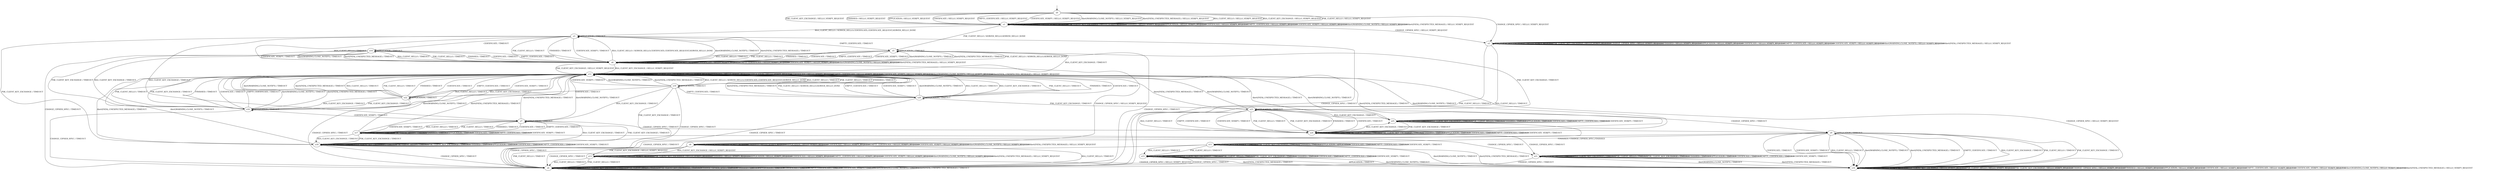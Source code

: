 digraph h9 {
s0 [label="s0"];
s1 [label="s1"];
s2 [label="s2"];
s3 [label="s3"];
s4 [label="s4"];
s5 [label="s5"];
s6 [label="s6"];
s7 [label="s7"];
s12 [label="s12"];
s14 [label="s14"];
s18 [label="s18"];
s23 [label="s23"];
s8 [label="s8"];
s9 [label="s9"];
s16 [label="s16"];
s17 [label="s17"];
s19 [label="s19"];
s20 [label="s20"];
s24 [label="s24"];
s25 [label="s25"];
s10 [label="s10"];
s11 [label="s11"];
s13 [label="s13"];
s21 [label="s21"];
s22 [label="s22"];
s15 [label="s15"];
s0 -> s1 [label="RSA_CLIENT_HELLO / HELLO_VERIFY_REQUEST"];
s0 -> s1 [label="RSA_CLIENT_KEY_EXCHANGE / HELLO_VERIFY_REQUEST"];
s0 -> s1 [label="PSK_CLIENT_HELLO / HELLO_VERIFY_REQUEST"];
s0 -> s1 [label="PSK_CLIENT_KEY_EXCHANGE / HELLO_VERIFY_REQUEST"];
s0 -> s2 [label="CHANGE_CIPHER_SPEC / HELLO_VERIFY_REQUEST"];
s0 -> s1 [label="FINISHED / HELLO_VERIFY_REQUEST"];
s0 -> s1 [label="APPLICATION / HELLO_VERIFY_REQUEST"];
s0 -> s1 [label="CERTIFICATE / HELLO_VERIFY_REQUEST"];
s0 -> s1 [label="EMPTY_CERTIFICATE / HELLO_VERIFY_REQUEST"];
s0 -> s1 [label="CERTIFICATE_VERIFY / HELLO_VERIFY_REQUEST"];
s0 -> s1 [label="Alert(WARNING,CLOSE_NOTIFY) / HELLO_VERIFY_REQUEST"];
s0 -> s1 [label="Alert(FATAL,UNEXPECTED_MESSAGE) / HELLO_VERIFY_REQUEST"];
s1 -> s3 [label="RSA_CLIENT_HELLO / SERVER_HELLO,CERTIFICATE,CERTIFICATE_REQUEST,SERVER_HELLO_DONE"];
s1 -> s1 [label="RSA_CLIENT_KEY_EXCHANGE / HELLO_VERIFY_REQUEST"];
s1 -> s5 [label="PSK_CLIENT_HELLO / SERVER_HELLO,SERVER_HELLO_DONE"];
s1 -> s1 [label="PSK_CLIENT_KEY_EXCHANGE / HELLO_VERIFY_REQUEST"];
s1 -> s2 [label="CHANGE_CIPHER_SPEC / HELLO_VERIFY_REQUEST"];
s1 -> s1 [label="FINISHED / HELLO_VERIFY_REQUEST"];
s1 -> s1 [label="APPLICATION / HELLO_VERIFY_REQUEST"];
s1 -> s1 [label="CERTIFICATE / HELLO_VERIFY_REQUEST"];
s1 -> s1 [label="EMPTY_CERTIFICATE / HELLO_VERIFY_REQUEST"];
s1 -> s1 [label="CERTIFICATE_VERIFY / HELLO_VERIFY_REQUEST"];
s1 -> s1 [label="Alert(WARNING,CLOSE_NOTIFY) / HELLO_VERIFY_REQUEST"];
s1 -> s1 [label="Alert(FATAL,UNEXPECTED_MESSAGE) / HELLO_VERIFY_REQUEST"];
s2 -> s4 [label="RSA_CLIENT_HELLO / TIMEOUT"];
s2 -> s2 [label="RSA_CLIENT_KEY_EXCHANGE / HELLO_VERIFY_REQUEST"];
s2 -> s4 [label="PSK_CLIENT_HELLO / TIMEOUT"];
s2 -> s2 [label="PSK_CLIENT_KEY_EXCHANGE / HELLO_VERIFY_REQUEST"];
s2 -> s2 [label="CHANGE_CIPHER_SPEC / HELLO_VERIFY_REQUEST"];
s2 -> s2 [label="FINISHED / HELLO_VERIFY_REQUEST"];
s2 -> s2 [label="APPLICATION / HELLO_VERIFY_REQUEST"];
s2 -> s2 [label="CERTIFICATE / HELLO_VERIFY_REQUEST"];
s2 -> s2 [label="EMPTY_CERTIFICATE / HELLO_VERIFY_REQUEST"];
s2 -> s2 [label="CERTIFICATE_VERIFY / HELLO_VERIFY_REQUEST"];
s2 -> s2 [label="Alert(WARNING,CLOSE_NOTIFY) / HELLO_VERIFY_REQUEST"];
s2 -> s2 [label="Alert(FATAL,UNEXPECTED_MESSAGE) / HELLO_VERIFY_REQUEST"];
s3 -> s6 [label="RSA_CLIENT_HELLO / TIMEOUT"];
s3 -> s7 [label="RSA_CLIENT_KEY_EXCHANGE / TIMEOUT"];
s3 -> s6 [label="PSK_CLIENT_HELLO / TIMEOUT"];
s3 -> s18 [label="PSK_CLIENT_KEY_EXCHANGE / TIMEOUT"];
s3 -> s4 [label="CHANGE_CIPHER_SPEC / TIMEOUT"];
s3 -> s6 [label="FINISHED / TIMEOUT"];
s3 -> s3 [label="APPLICATION / TIMEOUT"];
s3 -> s14 [label="CERTIFICATE / TIMEOUT"];
s3 -> s5 [label="EMPTY_CERTIFICATE / TIMEOUT"];
s3 -> s6 [label="CERTIFICATE_VERIFY / TIMEOUT"];
s3 -> s6 [label="Alert(WARNING,CLOSE_NOTIFY) / TIMEOUT"];
s3 -> s6 [label="Alert(FATAL,UNEXPECTED_MESSAGE) / TIMEOUT"];
s4 -> s4 [label="RSA_CLIENT_HELLO / TIMEOUT"];
s4 -> s4 [label="RSA_CLIENT_KEY_EXCHANGE / TIMEOUT"];
s4 -> s4 [label="PSK_CLIENT_HELLO / TIMEOUT"];
s4 -> s4 [label="PSK_CLIENT_KEY_EXCHANGE / TIMEOUT"];
s4 -> s4 [label="CHANGE_CIPHER_SPEC / TIMEOUT"];
s4 -> s4 [label="FINISHED / TIMEOUT"];
s4 -> s4 [label="APPLICATION / TIMEOUT"];
s4 -> s4 [label="CERTIFICATE / TIMEOUT"];
s4 -> s4 [label="EMPTY_CERTIFICATE / TIMEOUT"];
s4 -> s4 [label="CERTIFICATE_VERIFY / TIMEOUT"];
s4 -> s4 [label="Alert(WARNING,CLOSE_NOTIFY) / TIMEOUT"];
s4 -> s4 [label="Alert(FATAL,UNEXPECTED_MESSAGE) / TIMEOUT"];
s5 -> s6 [label="RSA_CLIENT_HELLO / TIMEOUT"];
s5 -> s12 [label="RSA_CLIENT_KEY_EXCHANGE / TIMEOUT"];
s5 -> s6 [label="PSK_CLIENT_HELLO / TIMEOUT"];
s5 -> s23 [label="PSK_CLIENT_KEY_EXCHANGE / TIMEOUT"];
s5 -> s4 [label="CHANGE_CIPHER_SPEC / TIMEOUT"];
s5 -> s6 [label="FINISHED / TIMEOUT"];
s5 -> s5 [label="APPLICATION / TIMEOUT"];
s5 -> s6 [label="CERTIFICATE / TIMEOUT"];
s5 -> s6 [label="EMPTY_CERTIFICATE / TIMEOUT"];
s5 -> s6 [label="CERTIFICATE_VERIFY / TIMEOUT"];
s5 -> s6 [label="Alert(WARNING,CLOSE_NOTIFY) / TIMEOUT"];
s5 -> s6 [label="Alert(FATAL,UNEXPECTED_MESSAGE) / TIMEOUT"];
s6 -> s3 [label="RSA_CLIENT_HELLO / SERVER_HELLO,CERTIFICATE,CERTIFICATE_REQUEST,SERVER_HELLO_DONE"];
s6 -> s12 [label="RSA_CLIENT_KEY_EXCHANGE / HELLO_VERIFY_REQUEST"];
s6 -> s5 [label="PSK_CLIENT_HELLO / SERVER_HELLO,SERVER_HELLO_DONE"];
s6 -> s12 [label="PSK_CLIENT_KEY_EXCHANGE / HELLO_VERIFY_REQUEST"];
s6 -> s8 [label="CHANGE_CIPHER_SPEC / HELLO_VERIFY_REQUEST"];
s6 -> s6 [label="FINISHED / HELLO_VERIFY_REQUEST"];
s6 -> s6 [label="APPLICATION / HELLO_VERIFY_REQUEST"];
s6 -> s6 [label="CERTIFICATE / HELLO_VERIFY_REQUEST"];
s6 -> s6 [label="EMPTY_CERTIFICATE / HELLO_VERIFY_REQUEST"];
s6 -> s6 [label="CERTIFICATE_VERIFY / HELLO_VERIFY_REQUEST"];
s6 -> s6 [label="Alert(WARNING,CLOSE_NOTIFY) / HELLO_VERIFY_REQUEST"];
s6 -> s6 [label="Alert(FATAL,UNEXPECTED_MESSAGE) / HELLO_VERIFY_REQUEST"];
s7 -> s17 [label="RSA_CLIENT_HELLO / TIMEOUT"];
s7 -> s18 [label="RSA_CLIENT_KEY_EXCHANGE / TIMEOUT"];
s7 -> s17 [label="PSK_CLIENT_HELLO / TIMEOUT"];
s7 -> s18 [label="PSK_CLIENT_KEY_EXCHANGE / TIMEOUT"];
s7 -> s9 [label="CHANGE_CIPHER_SPEC / TIMEOUT"];
s7 -> s17 [label="FINISHED / TIMEOUT"];
s7 -> s7 [label="APPLICATION / TIMEOUT"];
s7 -> s17 [label="CERTIFICATE / TIMEOUT"];
s7 -> s17 [label="EMPTY_CERTIFICATE / TIMEOUT"];
s7 -> s17 [label="CERTIFICATE_VERIFY / TIMEOUT"];
s7 -> s12 [label="Alert(WARNING,CLOSE_NOTIFY) / TIMEOUT"];
s7 -> s12 [label="Alert(FATAL,UNEXPECTED_MESSAGE) / TIMEOUT"];
s12 -> s19 [label="RSA_CLIENT_HELLO / SERVER_HELLO,CERTIFICATE,CERTIFICATE_REQUEST,SERVER_HELLO_DONE"];
s12 -> s12 [label="RSA_CLIENT_KEY_EXCHANGE / HELLO_VERIFY_REQUEST"];
s12 -> s20 [label="PSK_CLIENT_HELLO / SERVER_HELLO,SERVER_HELLO_DONE"];
s12 -> s12 [label="PSK_CLIENT_KEY_EXCHANGE / HELLO_VERIFY_REQUEST"];
s12 -> s10 [label="CHANGE_CIPHER_SPEC / HELLO_VERIFY_REQUEST"];
s12 -> s12 [label="FINISHED / HELLO_VERIFY_REQUEST"];
s12 -> s12 [label="APPLICATION / HELLO_VERIFY_REQUEST"];
s12 -> s12 [label="CERTIFICATE / HELLO_VERIFY_REQUEST"];
s12 -> s12 [label="EMPTY_CERTIFICATE / HELLO_VERIFY_REQUEST"];
s12 -> s12 [label="CERTIFICATE_VERIFY / HELLO_VERIFY_REQUEST"];
s12 -> s12 [label="Alert(WARNING,CLOSE_NOTIFY) / HELLO_VERIFY_REQUEST"];
s12 -> s12 [label="Alert(FATAL,UNEXPECTED_MESSAGE) / HELLO_VERIFY_REQUEST"];
s14 -> s6 [label="RSA_CLIENT_HELLO / TIMEOUT"];
s14 -> s16 [label="RSA_CLIENT_KEY_EXCHANGE / TIMEOUT"];
s14 -> s6 [label="PSK_CLIENT_HELLO / TIMEOUT"];
s14 -> s16 [label="PSK_CLIENT_KEY_EXCHANGE / TIMEOUT"];
s14 -> s4 [label="CHANGE_CIPHER_SPEC / TIMEOUT"];
s14 -> s6 [label="FINISHED / TIMEOUT"];
s14 -> s14 [label="APPLICATION / TIMEOUT"];
s14 -> s6 [label="CERTIFICATE / TIMEOUT"];
s14 -> s6 [label="EMPTY_CERTIFICATE / TIMEOUT"];
s14 -> s6 [label="CERTIFICATE_VERIFY / TIMEOUT"];
s14 -> s6 [label="Alert(WARNING,CLOSE_NOTIFY) / TIMEOUT"];
s14 -> s6 [label="Alert(FATAL,UNEXPECTED_MESSAGE) / TIMEOUT"];
s18 -> s18 [label="RSA_CLIENT_HELLO / TIMEOUT"];
s18 -> s18 [label="RSA_CLIENT_KEY_EXCHANGE / TIMEOUT"];
s18 -> s18 [label="PSK_CLIENT_HELLO / TIMEOUT"];
s18 -> s18 [label="PSK_CLIENT_KEY_EXCHANGE / TIMEOUT"];
s18 -> s4 [label="CHANGE_CIPHER_SPEC / TIMEOUT"];
s18 -> s18 [label="FINISHED / TIMEOUT"];
s18 -> s18 [label="APPLICATION / TIMEOUT"];
s18 -> s18 [label="CERTIFICATE / TIMEOUT"];
s18 -> s18 [label="EMPTY_CERTIFICATE / TIMEOUT"];
s18 -> s18 [label="CERTIFICATE_VERIFY / TIMEOUT"];
s18 -> s12 [label="Alert(WARNING,CLOSE_NOTIFY) / TIMEOUT"];
s18 -> s12 [label="Alert(FATAL,UNEXPECTED_MESSAGE) / TIMEOUT"];
s23 -> s24 [label="RSA_CLIENT_HELLO / TIMEOUT"];
s23 -> s25 [label="RSA_CLIENT_KEY_EXCHANGE / TIMEOUT"];
s23 -> s24 [label="PSK_CLIENT_HELLO / TIMEOUT"];
s23 -> s24 [label="PSK_CLIENT_KEY_EXCHANGE / TIMEOUT"];
s23 -> s9 [label="CHANGE_CIPHER_SPEC / TIMEOUT"];
s23 -> s24 [label="FINISHED / TIMEOUT"];
s23 -> s23 [label="APPLICATION / TIMEOUT"];
s23 -> s24 [label="CERTIFICATE / TIMEOUT"];
s23 -> s24 [label="EMPTY_CERTIFICATE / TIMEOUT"];
s23 -> s24 [label="CERTIFICATE_VERIFY / TIMEOUT"];
s23 -> s12 [label="Alert(WARNING,CLOSE_NOTIFY) / TIMEOUT"];
s23 -> s12 [label="Alert(FATAL,UNEXPECTED_MESSAGE) / TIMEOUT"];
s8 -> s4 [label="RSA_CLIENT_HELLO / TIMEOUT"];
s8 -> s13 [label="RSA_CLIENT_KEY_EXCHANGE / HELLO_VERIFY_REQUEST"];
s8 -> s4 [label="PSK_CLIENT_HELLO / TIMEOUT"];
s8 -> s13 [label="PSK_CLIENT_KEY_EXCHANGE / HELLO_VERIFY_REQUEST"];
s8 -> s8 [label="CHANGE_CIPHER_SPEC / HELLO_VERIFY_REQUEST"];
s8 -> s8 [label="FINISHED / HELLO_VERIFY_REQUEST"];
s8 -> s8 [label="APPLICATION / HELLO_VERIFY_REQUEST"];
s8 -> s8 [label="CERTIFICATE / HELLO_VERIFY_REQUEST"];
s8 -> s8 [label="EMPTY_CERTIFICATE / HELLO_VERIFY_REQUEST"];
s8 -> s8 [label="CERTIFICATE_VERIFY / HELLO_VERIFY_REQUEST"];
s8 -> s8 [label="Alert(WARNING,CLOSE_NOTIFY) / HELLO_VERIFY_REQUEST"];
s8 -> s8 [label="Alert(FATAL,UNEXPECTED_MESSAGE) / HELLO_VERIFY_REQUEST"];
s9 -> s10 [label="RSA_CLIENT_HELLO / TIMEOUT"];
s9 -> s10 [label="RSA_CLIENT_KEY_EXCHANGE / TIMEOUT"];
s9 -> s10 [label="PSK_CLIENT_HELLO / TIMEOUT"];
s9 -> s10 [label="PSK_CLIENT_KEY_EXCHANGE / TIMEOUT"];
s9 -> s4 [label="CHANGE_CIPHER_SPEC / TIMEOUT"];
s9 -> s11 [label="FINISHED / CHANGE_CIPHER_SPEC,FINISHED"];
s9 -> s9 [label="APPLICATION / TIMEOUT"];
s9 -> s10 [label="CERTIFICATE / TIMEOUT"];
s9 -> s10 [label="EMPTY_CERTIFICATE / TIMEOUT"];
s9 -> s10 [label="CERTIFICATE_VERIFY / TIMEOUT"];
s9 -> s10 [label="Alert(WARNING,CLOSE_NOTIFY) / TIMEOUT"];
s9 -> s10 [label="Alert(FATAL,UNEXPECTED_MESSAGE) / TIMEOUT"];
s16 -> s12 [label="RSA_CLIENT_HELLO / TIMEOUT"];
s16 -> s12 [label="RSA_CLIENT_KEY_EXCHANGE / TIMEOUT"];
s16 -> s12 [label="PSK_CLIENT_HELLO / TIMEOUT"];
s16 -> s12 [label="PSK_CLIENT_KEY_EXCHANGE / TIMEOUT"];
s16 -> s4 [label="CHANGE_CIPHER_SPEC / TIMEOUT"];
s16 -> s12 [label="FINISHED / TIMEOUT"];
s16 -> s16 [label="APPLICATION / TIMEOUT"];
s16 -> s12 [label="CERTIFICATE / TIMEOUT"];
s16 -> s12 [label="EMPTY_CERTIFICATE / TIMEOUT"];
s16 -> s7 [label="CERTIFICATE_VERIFY / TIMEOUT"];
s16 -> s12 [label="Alert(WARNING,CLOSE_NOTIFY) / TIMEOUT"];
s16 -> s12 [label="Alert(FATAL,UNEXPECTED_MESSAGE) / TIMEOUT"];
s17 -> s17 [label="RSA_CLIENT_HELLO / TIMEOUT"];
s17 -> s18 [label="RSA_CLIENT_KEY_EXCHANGE / TIMEOUT"];
s17 -> s17 [label="PSK_CLIENT_HELLO / TIMEOUT"];
s17 -> s18 [label="PSK_CLIENT_KEY_EXCHANGE / TIMEOUT"];
s17 -> s21 [label="CHANGE_CIPHER_SPEC / TIMEOUT"];
s17 -> s17 [label="FINISHED / TIMEOUT"];
s17 -> s17 [label="APPLICATION / TIMEOUT"];
s17 -> s17 [label="CERTIFICATE / TIMEOUT"];
s17 -> s17 [label="EMPTY_CERTIFICATE / TIMEOUT"];
s17 -> s17 [label="CERTIFICATE_VERIFY / TIMEOUT"];
s17 -> s12 [label="Alert(WARNING,CLOSE_NOTIFY) / TIMEOUT"];
s17 -> s12 [label="Alert(FATAL,UNEXPECTED_MESSAGE) / TIMEOUT"];
s19 -> s12 [label="RSA_CLIENT_HELLO / TIMEOUT"];
s19 -> s7 [label="RSA_CLIENT_KEY_EXCHANGE / TIMEOUT"];
s19 -> s12 [label="PSK_CLIENT_HELLO / TIMEOUT"];
s19 -> s18 [label="PSK_CLIENT_KEY_EXCHANGE / TIMEOUT"];
s19 -> s4 [label="CHANGE_CIPHER_SPEC / TIMEOUT"];
s19 -> s12 [label="FINISHED / TIMEOUT"];
s19 -> s19 [label="APPLICATION / TIMEOUT"];
s19 -> s22 [label="CERTIFICATE / TIMEOUT"];
s19 -> s20 [label="EMPTY_CERTIFICATE / TIMEOUT"];
s19 -> s12 [label="CERTIFICATE_VERIFY / TIMEOUT"];
s19 -> s12 [label="Alert(WARNING,CLOSE_NOTIFY) / TIMEOUT"];
s19 -> s12 [label="Alert(FATAL,UNEXPECTED_MESSAGE) / TIMEOUT"];
s20 -> s12 [label="RSA_CLIENT_HELLO / TIMEOUT"];
s20 -> s12 [label="RSA_CLIENT_KEY_EXCHANGE / TIMEOUT"];
s20 -> s12 [label="PSK_CLIENT_HELLO / TIMEOUT"];
s20 -> s23 [label="PSK_CLIENT_KEY_EXCHANGE / TIMEOUT"];
s20 -> s4 [label="CHANGE_CIPHER_SPEC / TIMEOUT"];
s20 -> s12 [label="FINISHED / TIMEOUT"];
s20 -> s20 [label="APPLICATION / TIMEOUT"];
s20 -> s12 [label="CERTIFICATE / TIMEOUT"];
s20 -> s12 [label="EMPTY_CERTIFICATE / TIMEOUT"];
s20 -> s12 [label="CERTIFICATE_VERIFY / TIMEOUT"];
s20 -> s12 [label="Alert(WARNING,CLOSE_NOTIFY) / TIMEOUT"];
s20 -> s12 [label="Alert(FATAL,UNEXPECTED_MESSAGE) / TIMEOUT"];
s24 -> s24 [label="RSA_CLIENT_HELLO / TIMEOUT"];
s24 -> s25 [label="RSA_CLIENT_KEY_EXCHANGE / TIMEOUT"];
s24 -> s24 [label="PSK_CLIENT_HELLO / TIMEOUT"];
s24 -> s24 [label="PSK_CLIENT_KEY_EXCHANGE / TIMEOUT"];
s24 -> s21 [label="CHANGE_CIPHER_SPEC / TIMEOUT"];
s24 -> s24 [label="FINISHED / TIMEOUT"];
s24 -> s24 [label="APPLICATION / TIMEOUT"];
s24 -> s24 [label="CERTIFICATE / TIMEOUT"];
s24 -> s24 [label="EMPTY_CERTIFICATE / TIMEOUT"];
s24 -> s24 [label="CERTIFICATE_VERIFY / TIMEOUT"];
s24 -> s12 [label="Alert(WARNING,CLOSE_NOTIFY) / TIMEOUT"];
s24 -> s12 [label="Alert(FATAL,UNEXPECTED_MESSAGE) / TIMEOUT"];
s25 -> s25 [label="RSA_CLIENT_HELLO / TIMEOUT"];
s25 -> s25 [label="RSA_CLIENT_KEY_EXCHANGE / TIMEOUT"];
s25 -> s25 [label="PSK_CLIENT_HELLO / TIMEOUT"];
s25 -> s24 [label="PSK_CLIENT_KEY_EXCHANGE / TIMEOUT"];
s25 -> s4 [label="CHANGE_CIPHER_SPEC / TIMEOUT"];
s25 -> s25 [label="FINISHED / TIMEOUT"];
s25 -> s25 [label="APPLICATION / TIMEOUT"];
s25 -> s25 [label="CERTIFICATE / TIMEOUT"];
s25 -> s25 [label="EMPTY_CERTIFICATE / TIMEOUT"];
s25 -> s25 [label="CERTIFICATE_VERIFY / TIMEOUT"];
s25 -> s12 [label="Alert(WARNING,CLOSE_NOTIFY) / TIMEOUT"];
s25 -> s12 [label="Alert(FATAL,UNEXPECTED_MESSAGE) / TIMEOUT"];
s10 -> s10 [label="RSA_CLIENT_HELLO / HELLO_VERIFY_REQUEST"];
s10 -> s10 [label="RSA_CLIENT_KEY_EXCHANGE / HELLO_VERIFY_REQUEST"];
s10 -> s10 [label="PSK_CLIENT_HELLO / HELLO_VERIFY_REQUEST"];
s10 -> s10 [label="PSK_CLIENT_KEY_EXCHANGE / HELLO_VERIFY_REQUEST"];
s10 -> s10 [label="CHANGE_CIPHER_SPEC / HELLO_VERIFY_REQUEST"];
s10 -> s10 [label="FINISHED / HELLO_VERIFY_REQUEST"];
s10 -> s10 [label="APPLICATION / HELLO_VERIFY_REQUEST"];
s10 -> s10 [label="CERTIFICATE / HELLO_VERIFY_REQUEST"];
s10 -> s10 [label="EMPTY_CERTIFICATE / HELLO_VERIFY_REQUEST"];
s10 -> s10 [label="CERTIFICATE_VERIFY / HELLO_VERIFY_REQUEST"];
s10 -> s10 [label="Alert(WARNING,CLOSE_NOTIFY) / HELLO_VERIFY_REQUEST"];
s10 -> s10 [label="Alert(FATAL,UNEXPECTED_MESSAGE) / HELLO_VERIFY_REQUEST"];
s11 -> s15 [label="RSA_CLIENT_HELLO / TIMEOUT"];
s11 -> s11 [label="RSA_CLIENT_KEY_EXCHANGE / TIMEOUT"];
s11 -> s15 [label="PSK_CLIENT_HELLO / TIMEOUT"];
s11 -> s11 [label="PSK_CLIENT_KEY_EXCHANGE / TIMEOUT"];
s11 -> s4 [label="CHANGE_CIPHER_SPEC / TIMEOUT"];
s11 -> s11 [label="FINISHED / TIMEOUT"];
s11 -> s11 [label="APPLICATION / APPLICATION"];
s11 -> s11 [label="CERTIFICATE / TIMEOUT"];
s11 -> s11 [label="EMPTY_CERTIFICATE / TIMEOUT"];
s11 -> s11 [label="CERTIFICATE_VERIFY / TIMEOUT"];
s11 -> s10 [label="Alert(WARNING,CLOSE_NOTIFY) / TIMEOUT"];
s11 -> s10 [label="Alert(FATAL,UNEXPECTED_MESSAGE) / TIMEOUT"];
s13 -> s4 [label="RSA_CLIENT_HELLO / TIMEOUT"];
s13 -> s13 [label="RSA_CLIENT_KEY_EXCHANGE / HELLO_VERIFY_REQUEST"];
s13 -> s4 [label="PSK_CLIENT_HELLO / TIMEOUT"];
s13 -> s13 [label="PSK_CLIENT_KEY_EXCHANGE / HELLO_VERIFY_REQUEST"];
s13 -> s10 [label="CHANGE_CIPHER_SPEC / HELLO_VERIFY_REQUEST"];
s13 -> s13 [label="FINISHED / HELLO_VERIFY_REQUEST"];
s13 -> s13 [label="APPLICATION / HELLO_VERIFY_REQUEST"];
s13 -> s13 [label="CERTIFICATE / HELLO_VERIFY_REQUEST"];
s13 -> s13 [label="EMPTY_CERTIFICATE / HELLO_VERIFY_REQUEST"];
s13 -> s13 [label="CERTIFICATE_VERIFY / HELLO_VERIFY_REQUEST"];
s13 -> s13 [label="Alert(WARNING,CLOSE_NOTIFY) / HELLO_VERIFY_REQUEST"];
s13 -> s13 [label="Alert(FATAL,UNEXPECTED_MESSAGE) / HELLO_VERIFY_REQUEST"];
s21 -> s21 [label="RSA_CLIENT_HELLO / TIMEOUT"];
s21 -> s21 [label="RSA_CLIENT_KEY_EXCHANGE / TIMEOUT"];
s21 -> s21 [label="PSK_CLIENT_HELLO / TIMEOUT"];
s21 -> s21 [label="PSK_CLIENT_KEY_EXCHANGE / TIMEOUT"];
s21 -> s4 [label="CHANGE_CIPHER_SPEC / TIMEOUT"];
s21 -> s21 [label="FINISHED / TIMEOUT"];
s21 -> s21 [label="APPLICATION / TIMEOUT"];
s21 -> s21 [label="CERTIFICATE / TIMEOUT"];
s21 -> s21 [label="EMPTY_CERTIFICATE / TIMEOUT"];
s21 -> s21 [label="CERTIFICATE_VERIFY / TIMEOUT"];
s21 -> s10 [label="Alert(WARNING,CLOSE_NOTIFY) / TIMEOUT"];
s21 -> s10 [label="Alert(FATAL,UNEXPECTED_MESSAGE) / TIMEOUT"];
s22 -> s12 [label="RSA_CLIENT_HELLO / TIMEOUT"];
s22 -> s16 [label="RSA_CLIENT_KEY_EXCHANGE / TIMEOUT"];
s22 -> s12 [label="PSK_CLIENT_HELLO / TIMEOUT"];
s22 -> s16 [label="PSK_CLIENT_KEY_EXCHANGE / TIMEOUT"];
s22 -> s4 [label="CHANGE_CIPHER_SPEC / TIMEOUT"];
s22 -> s12 [label="FINISHED / TIMEOUT"];
s22 -> s22 [label="APPLICATION / TIMEOUT"];
s22 -> s12 [label="CERTIFICATE / TIMEOUT"];
s22 -> s12 [label="EMPTY_CERTIFICATE / TIMEOUT"];
s22 -> s12 [label="CERTIFICATE_VERIFY / TIMEOUT"];
s22 -> s12 [label="Alert(WARNING,CLOSE_NOTIFY) / TIMEOUT"];
s22 -> s12 [label="Alert(FATAL,UNEXPECTED_MESSAGE) / TIMEOUT"];
s15 -> s15 [label="RSA_CLIENT_HELLO / TIMEOUT"];
s15 -> s15 [label="RSA_CLIENT_KEY_EXCHANGE / TIMEOUT"];
s15 -> s15 [label="PSK_CLIENT_HELLO / TIMEOUT"];
s15 -> s15 [label="PSK_CLIENT_KEY_EXCHANGE / TIMEOUT"];
s15 -> s4 [label="CHANGE_CIPHER_SPEC / TIMEOUT"];
s15 -> s15 [label="FINISHED / TIMEOUT"];
s15 -> s10 [label="APPLICATION / TIMEOUT"];
s15 -> s15 [label="CERTIFICATE / TIMEOUT"];
s15 -> s15 [label="EMPTY_CERTIFICATE / TIMEOUT"];
s15 -> s15 [label="CERTIFICATE_VERIFY / TIMEOUT"];
s15 -> s10 [label="Alert(WARNING,CLOSE_NOTIFY) / TIMEOUT"];
s15 -> s10 [label="Alert(FATAL,UNEXPECTED_MESSAGE) / TIMEOUT"];
__start0 [shape=none, label=""];
__start0 -> s0 [label=""];
}
